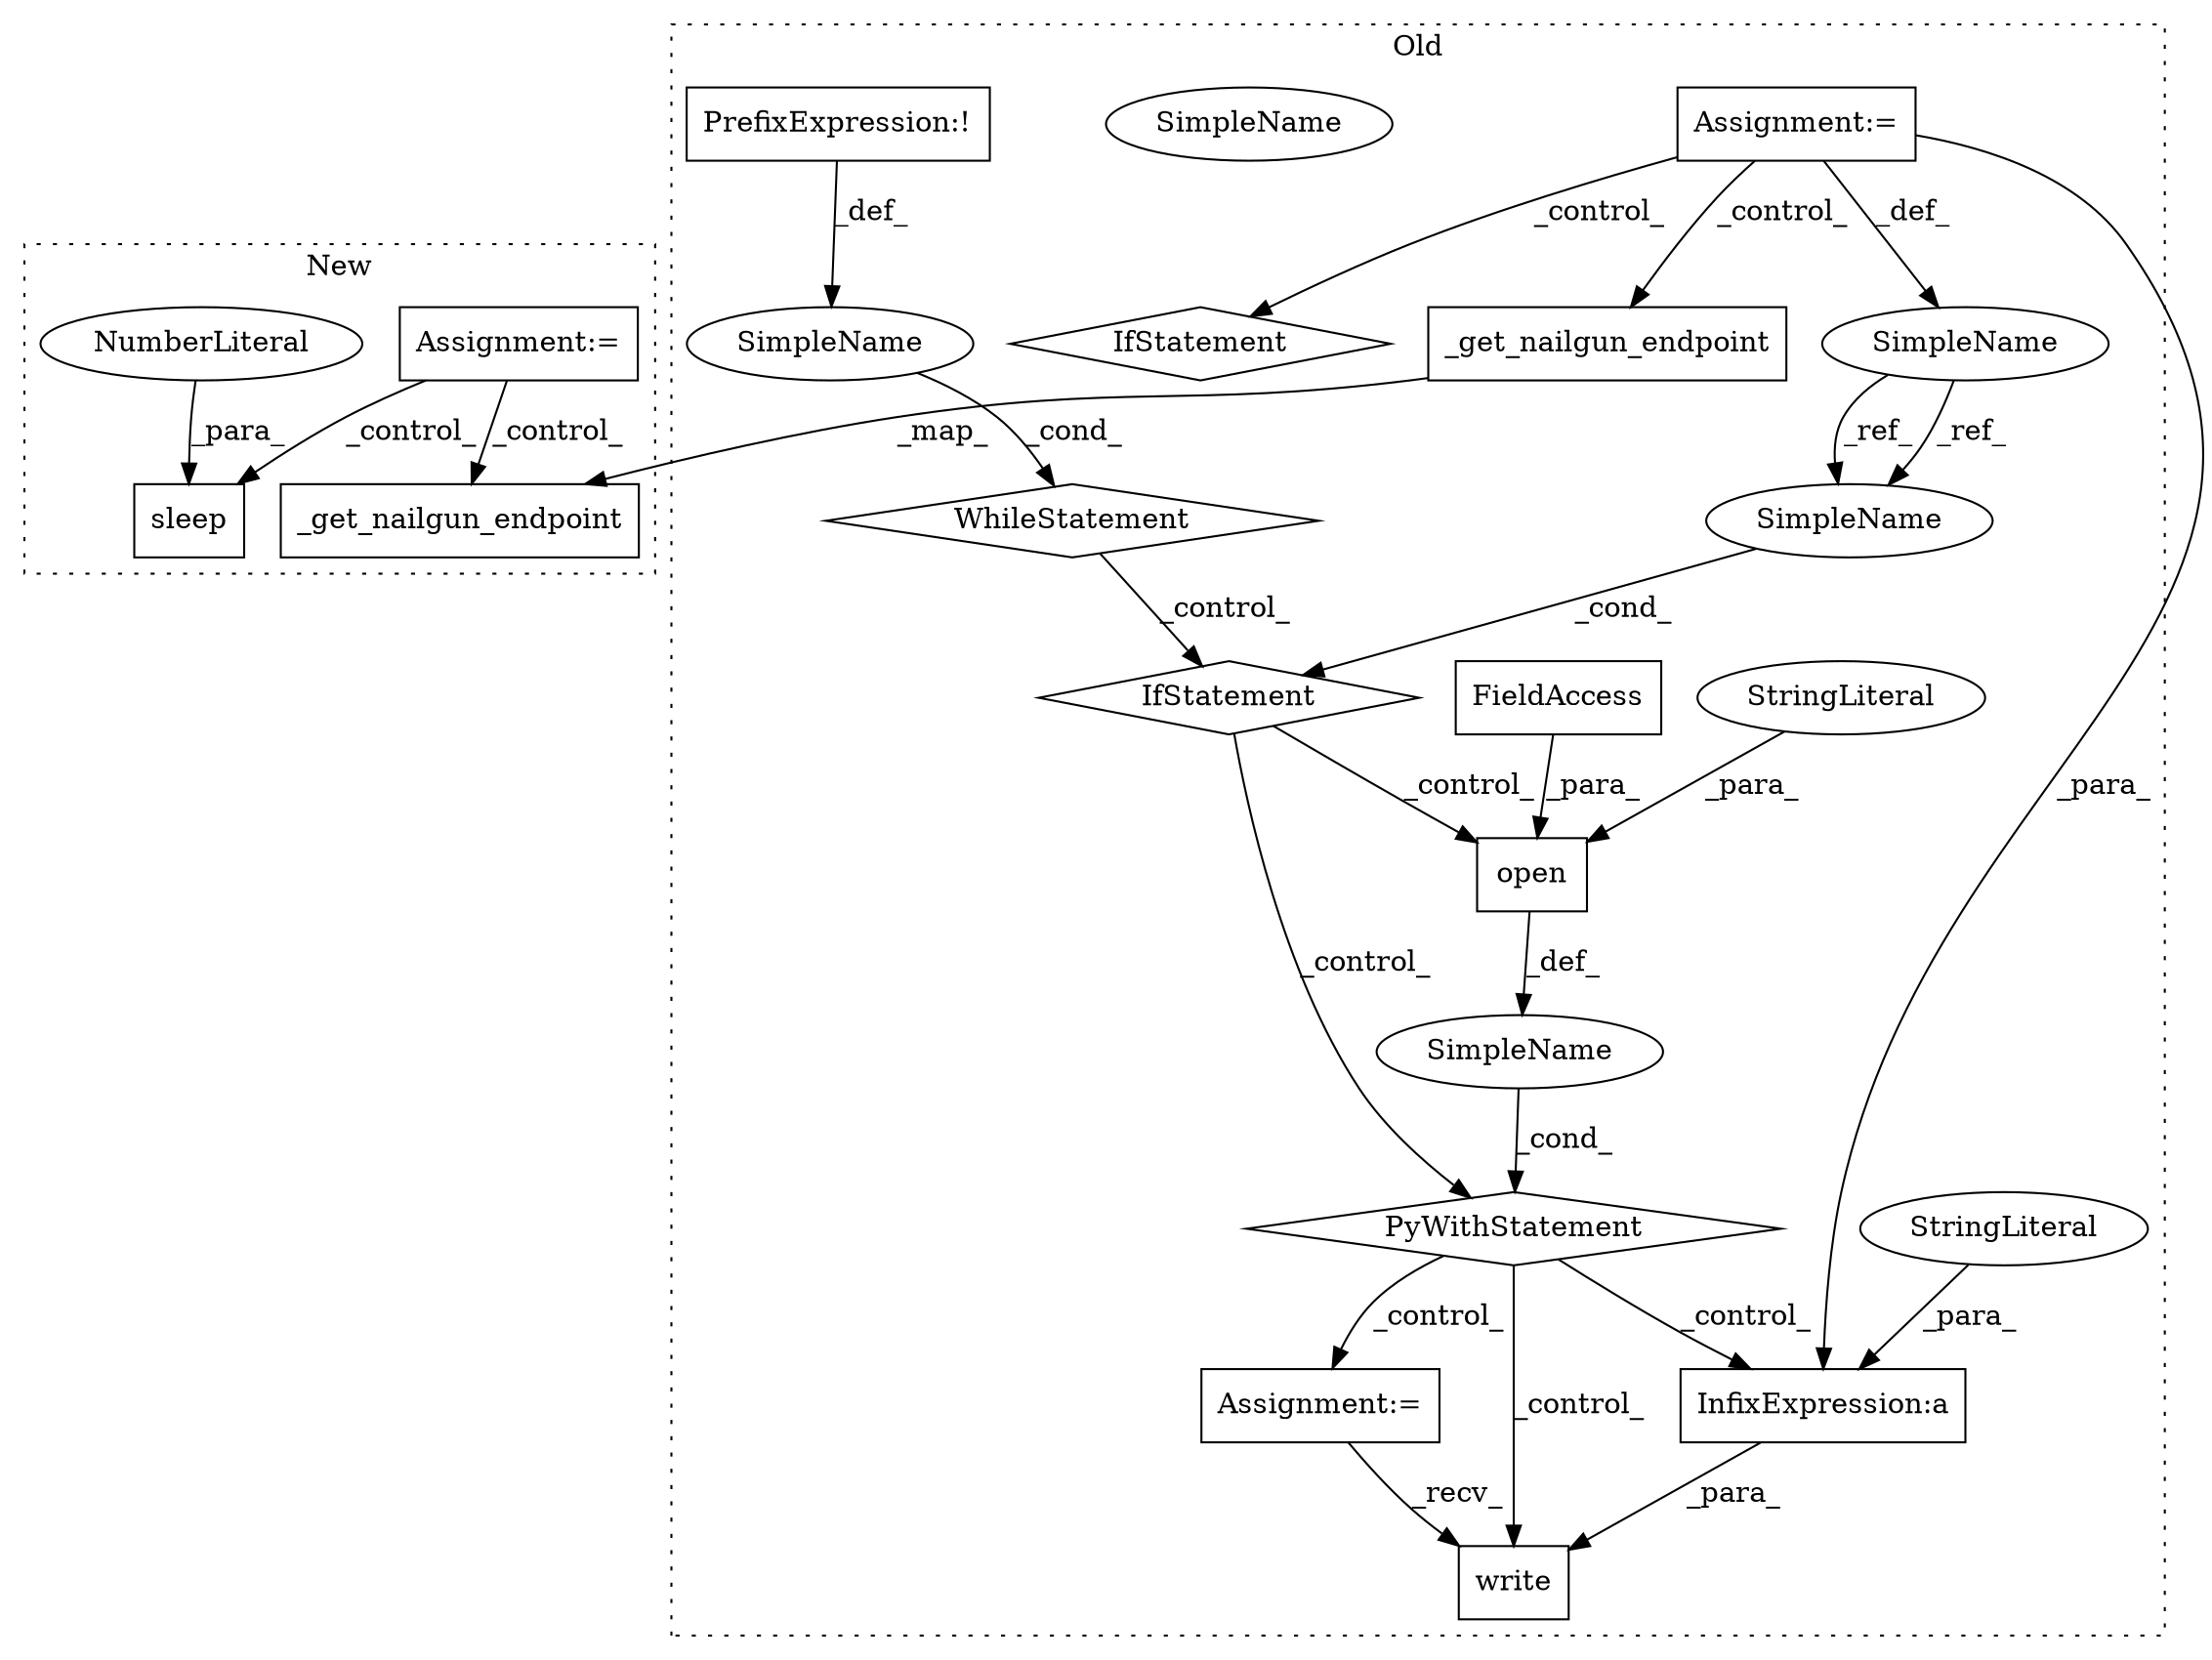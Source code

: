 digraph G {
subgraph cluster0 {
1 [label="_get_nailgun_endpoint" a="32" s="9764" l="23" shape="box"];
3 [label="Assignment:=" a="7" s="8981" l="6" shape="box"];
6 [label="IfStatement" a="25" s="9057,9068" l="4,2" shape="diamond"];
7 [label="SimpleName" a="42" s="9061" l="7" shape="ellipse"];
8 [label="PyWithStatement" a="104" s="9132,9165" l="10,2" shape="diamond"];
9 [label="IfStatement" a="25" s="9834,9875" l="4,2" shape="diamond"];
10 [label="SimpleName" a="42" s="" l="" shape="ellipse"];
11 [label="Assignment:=" a="7" s="9186" l="7" shape="box"];
12 [label="write" a="32" s="9215,9235" l="6,1" shape="box"];
13 [label="InfixExpression:a" a="27" s="9228" l="3" shape="box"];
14 [label="PrefixExpression:!" a="38" s="9002" l="1" shape="box"];
16 [label="SimpleName" a="42" s="9022" l="7" shape="ellipse"];
17 [label="SimpleName" a="42" s="" l="" shape="ellipse"];
18 [label="StringLiteral" a="45" s="9221" l="7" shape="ellipse"];
19 [label="WhileStatement" a="61" s="8995,9010" l="7,2" shape="diamond"];
20 [label="open" a="32" s="9142,9164" l="5,1" shape="box"];
21 [label="StringLiteral" a="45" s="9161" l="3" shape="ellipse"];
22 [label="FieldAccess" a="22" s="9147" l="13" shape="box"];
23 [label="SimpleName" a="42" s="9061" l="7" shape="ellipse"];
label = "Old";
style="dotted";
}
subgraph cluster1 {
2 [label="_get_nailgun_endpoint" a="32" s="8015" l="23" shape="box"];
4 [label="Assignment:=" a="7" s="7740" l="1" shape="box"];
5 [label="sleep" a="32" s="7983,7992" l="6,1" shape="box"];
15 [label="NumberLiteral" a="34" s="7989" l="3" shape="ellipse"];
label = "New";
style="dotted";
}
1 -> 2 [label="_map_"];
3 -> 16 [label="_def_"];
3 -> 13 [label="_para_"];
3 -> 1 [label="_control_"];
3 -> 9 [label="_control_"];
4 -> 5 [label="_control_"];
4 -> 2 [label="_control_"];
6 -> 20 [label="_control_"];
6 -> 8 [label="_control_"];
8 -> 13 [label="_control_"];
8 -> 11 [label="_control_"];
8 -> 12 [label="_control_"];
10 -> 8 [label="_cond_"];
11 -> 12 [label="_recv_"];
13 -> 12 [label="_para_"];
14 -> 17 [label="_def_"];
15 -> 5 [label="_para_"];
16 -> 23 [label="_ref_"];
16 -> 23 [label="_ref_"];
17 -> 19 [label="_cond_"];
18 -> 13 [label="_para_"];
19 -> 6 [label="_control_"];
20 -> 10 [label="_def_"];
21 -> 20 [label="_para_"];
22 -> 20 [label="_para_"];
23 -> 6 [label="_cond_"];
}